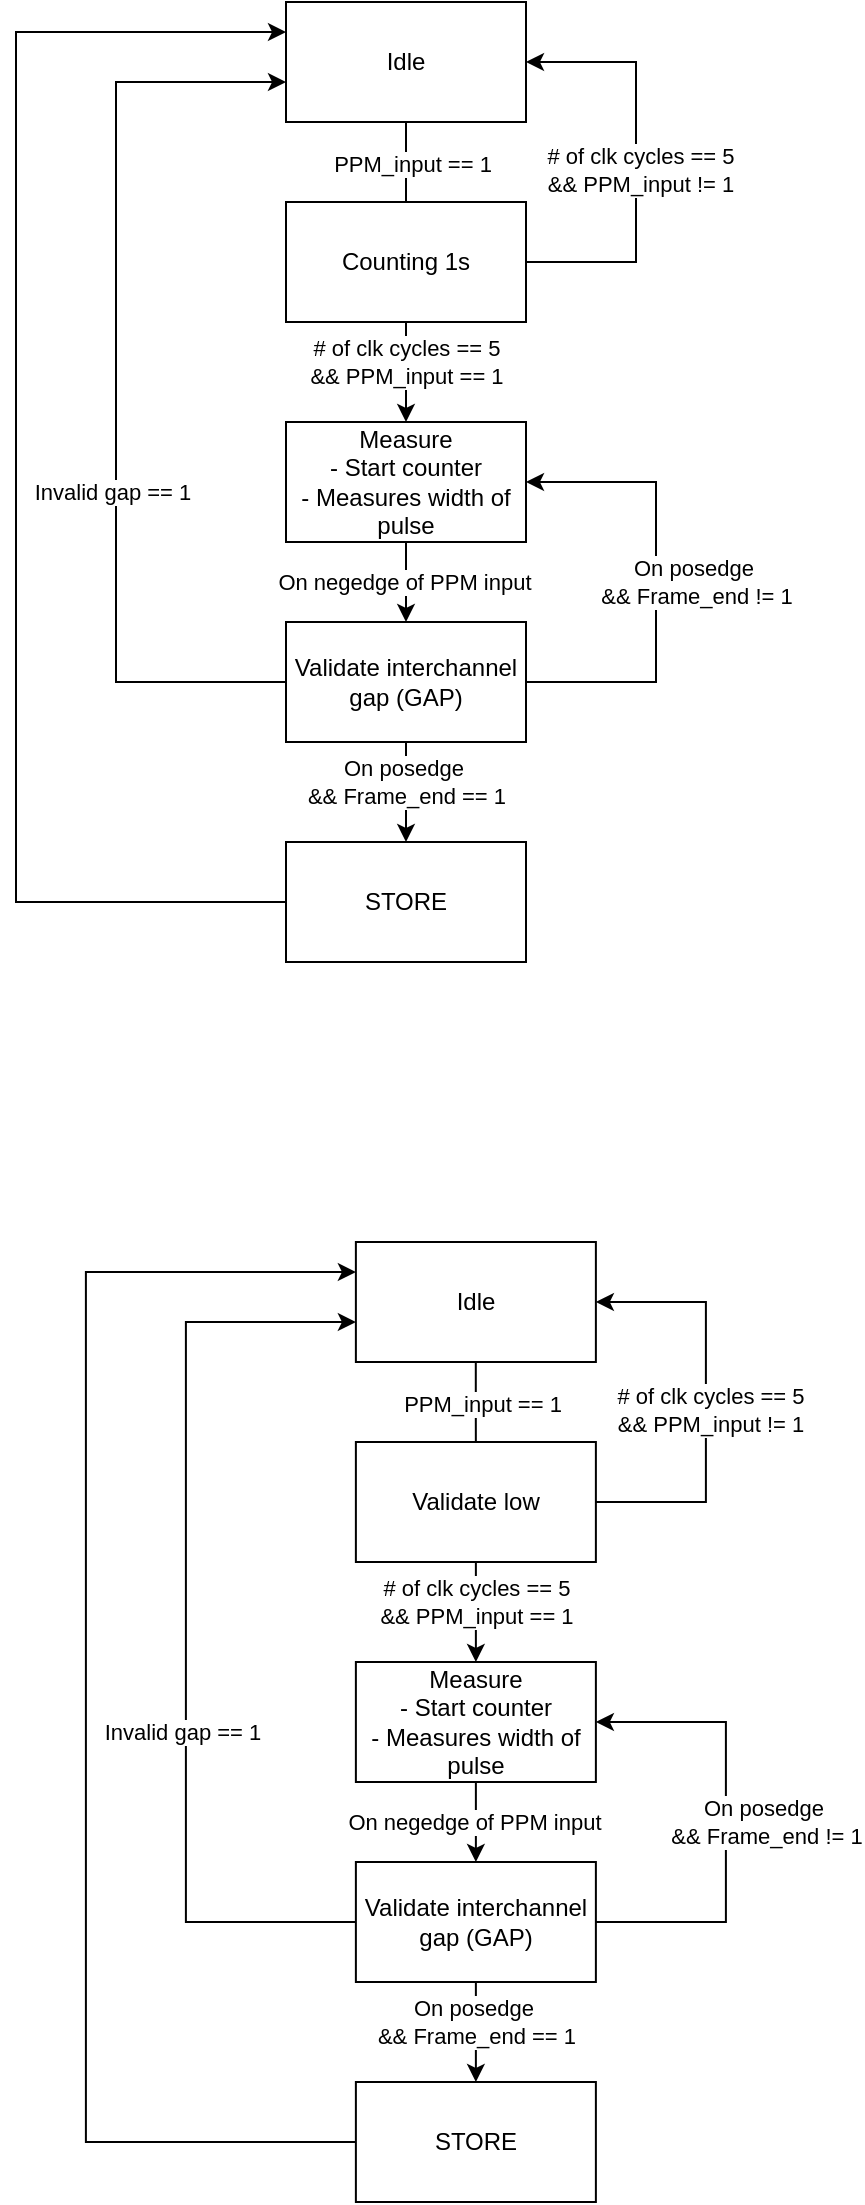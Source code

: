 <mxfile version="26.0.13">
  <diagram name="Page-1" id="hbCaFbsLZB5nVaUopwEl">
    <mxGraphModel dx="683" dy="425" grid="1" gridSize="10" guides="1" tooltips="1" connect="1" arrows="1" fold="1" page="1" pageScale="1" pageWidth="850" pageHeight="1100" math="0" shadow="0">
      <root>
        <mxCell id="0" />
        <mxCell id="1" parent="0" />
        <mxCell id="V150V9mAOHtHL611iEyy-3" style="edgeStyle=orthogonalEdgeStyle;rounded=0;orthogonalLoop=1;jettySize=auto;html=1;" parent="1" source="V150V9mAOHtHL611iEyy-1" edge="1">
          <mxGeometry relative="1" as="geometry">
            <mxPoint x="425" y="480" as="targetPoint" />
          </mxGeometry>
        </mxCell>
        <mxCell id="V150V9mAOHtHL611iEyy-4" value="PPM_input == 1" style="edgeLabel;html=1;align=center;verticalAlign=middle;resizable=0;points=[];" parent="V150V9mAOHtHL611iEyy-3" vertex="1" connectable="0">
          <mxGeometry x="-0.16" y="3" relative="1" as="geometry">
            <mxPoint as="offset" />
          </mxGeometry>
        </mxCell>
        <mxCell id="V150V9mAOHtHL611iEyy-1" value="Idle" style="rounded=0;whiteSpace=wrap;html=1;" parent="1" vertex="1">
          <mxGeometry x="365" y="370" width="120" height="60" as="geometry" />
        </mxCell>
        <mxCell id="V150V9mAOHtHL611iEyy-6" style="edgeStyle=orthogonalEdgeStyle;rounded=0;orthogonalLoop=1;jettySize=auto;html=1;entryX=0.5;entryY=0;entryDx=0;entryDy=0;" parent="1" source="V150V9mAOHtHL611iEyy-2" target="V150V9mAOHtHL611iEyy-5" edge="1">
          <mxGeometry relative="1" as="geometry" />
        </mxCell>
        <mxCell id="V150V9mAOHtHL611iEyy-7" value="On negedge of PPM input" style="edgeLabel;html=1;align=center;verticalAlign=middle;resizable=0;points=[];" parent="V150V9mAOHtHL611iEyy-6" vertex="1" connectable="0">
          <mxGeometry x="-0.036" y="-1" relative="1" as="geometry">
            <mxPoint as="offset" />
          </mxGeometry>
        </mxCell>
        <mxCell id="V150V9mAOHtHL611iEyy-2" value="Measure&lt;br&gt;- Start counter&lt;div&gt;- Measures width of pulse&lt;/div&gt;" style="rounded=0;whiteSpace=wrap;html=1;" parent="1" vertex="1">
          <mxGeometry x="365" y="580" width="120" height="60" as="geometry" />
        </mxCell>
        <mxCell id="V150V9mAOHtHL611iEyy-10" style="edgeStyle=orthogonalEdgeStyle;rounded=0;orthogonalLoop=1;jettySize=auto;html=1;entryX=1;entryY=0.5;entryDx=0;entryDy=0;" parent="1" source="V150V9mAOHtHL611iEyy-5" target="V150V9mAOHtHL611iEyy-2" edge="1">
          <mxGeometry relative="1" as="geometry">
            <Array as="points">
              <mxPoint x="550" y="710" />
              <mxPoint x="550" y="610" />
            </Array>
          </mxGeometry>
        </mxCell>
        <mxCell id="V150V9mAOHtHL611iEyy-11" value="On posedge&amp;nbsp;&lt;div&gt;&amp;amp;&amp;amp; Frame_end != 1&lt;/div&gt;" style="edgeLabel;html=1;align=center;verticalAlign=middle;resizable=0;points=[];" parent="V150V9mAOHtHL611iEyy-10" vertex="1" connectable="0">
          <mxGeometry x="0.159" relative="1" as="geometry">
            <mxPoint x="20" y="18" as="offset" />
          </mxGeometry>
        </mxCell>
        <mxCell id="V150V9mAOHtHL611iEyy-16" style="edgeStyle=orthogonalEdgeStyle;rounded=0;orthogonalLoop=1;jettySize=auto;html=1;" parent="1" source="V150V9mAOHtHL611iEyy-5" target="V150V9mAOHtHL611iEyy-15" edge="1">
          <mxGeometry relative="1" as="geometry" />
        </mxCell>
        <mxCell id="V150V9mAOHtHL611iEyy-17" value="On posedge&amp;nbsp;&lt;br&gt;&amp;amp;&amp;amp; Frame_end == 1" style="edgeLabel;html=1;align=center;verticalAlign=middle;resizable=0;points=[];" parent="V150V9mAOHtHL611iEyy-16" vertex="1" connectable="0">
          <mxGeometry x="-0.371" y="-3" relative="1" as="geometry">
            <mxPoint x="3" y="4" as="offset" />
          </mxGeometry>
        </mxCell>
        <mxCell id="V150V9mAOHtHL611iEyy-18" style="edgeStyle=orthogonalEdgeStyle;rounded=0;orthogonalLoop=1;jettySize=auto;html=1;" parent="1" source="V150V9mAOHtHL611iEyy-5" edge="1">
          <mxGeometry relative="1" as="geometry">
            <mxPoint x="365" y="410" as="targetPoint" />
            <Array as="points">
              <mxPoint x="280" y="710" />
              <mxPoint x="280" y="410" />
            </Array>
          </mxGeometry>
        </mxCell>
        <mxCell id="V150V9mAOHtHL611iEyy-19" value="Invalid gap == 1" style="edgeLabel;html=1;align=center;verticalAlign=middle;resizable=0;points=[];" parent="V150V9mAOHtHL611iEyy-18" vertex="1" connectable="0">
          <mxGeometry x="0.133" y="2" relative="1" as="geometry">
            <mxPoint y="86" as="offset" />
          </mxGeometry>
        </mxCell>
        <mxCell id="V150V9mAOHtHL611iEyy-5" value="Validate interchannel gap (GAP)" style="rounded=0;whiteSpace=wrap;html=1;" parent="1" vertex="1">
          <mxGeometry x="365" y="680" width="120" height="60" as="geometry" />
        </mxCell>
        <mxCell id="V150V9mAOHtHL611iEyy-20" style="edgeStyle=orthogonalEdgeStyle;rounded=0;orthogonalLoop=1;jettySize=auto;html=1;entryX=0;entryY=0.25;entryDx=0;entryDy=0;" parent="1" source="V150V9mAOHtHL611iEyy-15" target="V150V9mAOHtHL611iEyy-1" edge="1">
          <mxGeometry relative="1" as="geometry">
            <mxPoint x="260" y="820" as="targetPoint" />
            <Array as="points">
              <mxPoint x="230" y="820" />
              <mxPoint x="230" y="385" />
            </Array>
          </mxGeometry>
        </mxCell>
        <mxCell id="V150V9mAOHtHL611iEyy-15" value="STORE" style="rounded=0;whiteSpace=wrap;html=1;" parent="1" vertex="1">
          <mxGeometry x="365" y="790" width="120" height="60" as="geometry" />
        </mxCell>
        <mxCell id="I_L8l_8aJPMO7CtZ8ZGV-2" style="edgeStyle=orthogonalEdgeStyle;rounded=0;orthogonalLoop=1;jettySize=auto;html=1;entryX=0.5;entryY=0;entryDx=0;entryDy=0;" edge="1" parent="1" source="I_L8l_8aJPMO7CtZ8ZGV-1" target="V150V9mAOHtHL611iEyy-2">
          <mxGeometry relative="1" as="geometry" />
        </mxCell>
        <mxCell id="I_L8l_8aJPMO7CtZ8ZGV-3" value="# of clk cycles == 5&lt;div&gt;&amp;amp;&amp;amp; PPM_input == 1&lt;/div&gt;" style="edgeLabel;html=1;align=center;verticalAlign=middle;resizable=0;points=[];" vertex="1" connectable="0" parent="I_L8l_8aJPMO7CtZ8ZGV-2">
          <mxGeometry x="-0.271" y="3" relative="1" as="geometry">
            <mxPoint x="-3" y="2" as="offset" />
          </mxGeometry>
        </mxCell>
        <mxCell id="I_L8l_8aJPMO7CtZ8ZGV-4" style="edgeStyle=orthogonalEdgeStyle;rounded=0;orthogonalLoop=1;jettySize=auto;html=1;entryX=1;entryY=0.5;entryDx=0;entryDy=0;" edge="1" parent="1" source="I_L8l_8aJPMO7CtZ8ZGV-1" target="V150V9mAOHtHL611iEyy-1">
          <mxGeometry relative="1" as="geometry">
            <Array as="points">
              <mxPoint x="540" y="500" />
              <mxPoint x="540" y="400" />
            </Array>
          </mxGeometry>
        </mxCell>
        <mxCell id="I_L8l_8aJPMO7CtZ8ZGV-5" value="# of clk cycles == 5&lt;div&gt;&amp;amp;&amp;amp; PPM_input != 1&lt;br&gt;&lt;/div&gt;" style="edgeLabel;html=1;align=center;verticalAlign=middle;resizable=0;points=[];" vertex="1" connectable="0" parent="I_L8l_8aJPMO7CtZ8ZGV-4">
          <mxGeometry x="-0.033" y="-2" relative="1" as="geometry">
            <mxPoint as="offset" />
          </mxGeometry>
        </mxCell>
        <mxCell id="I_L8l_8aJPMO7CtZ8ZGV-1" value="Counting 1s" style="rounded=0;whiteSpace=wrap;html=1;" vertex="1" parent="1">
          <mxGeometry x="365" y="470" width="120" height="60" as="geometry" />
        </mxCell>
        <mxCell id="I_L8l_8aJPMO7CtZ8ZGV-7" style="edgeStyle=orthogonalEdgeStyle;rounded=0;orthogonalLoop=1;jettySize=auto;html=1;" edge="1" parent="1" source="I_L8l_8aJPMO7CtZ8ZGV-9">
          <mxGeometry relative="1" as="geometry">
            <mxPoint x="459.94" y="1100" as="targetPoint" />
          </mxGeometry>
        </mxCell>
        <mxCell id="I_L8l_8aJPMO7CtZ8ZGV-8" value="PPM_input == 1" style="edgeLabel;html=1;align=center;verticalAlign=middle;resizable=0;points=[];" vertex="1" connectable="0" parent="I_L8l_8aJPMO7CtZ8ZGV-7">
          <mxGeometry x="-0.16" y="3" relative="1" as="geometry">
            <mxPoint as="offset" />
          </mxGeometry>
        </mxCell>
        <mxCell id="I_L8l_8aJPMO7CtZ8ZGV-9" value="Idle" style="rounded=0;whiteSpace=wrap;html=1;" vertex="1" parent="1">
          <mxGeometry x="399.94" y="990" width="120" height="60" as="geometry" />
        </mxCell>
        <mxCell id="I_L8l_8aJPMO7CtZ8ZGV-10" style="edgeStyle=orthogonalEdgeStyle;rounded=0;orthogonalLoop=1;jettySize=auto;html=1;entryX=0.5;entryY=0;entryDx=0;entryDy=0;" edge="1" parent="1" source="I_L8l_8aJPMO7CtZ8ZGV-12" target="I_L8l_8aJPMO7CtZ8ZGV-19">
          <mxGeometry relative="1" as="geometry" />
        </mxCell>
        <mxCell id="I_L8l_8aJPMO7CtZ8ZGV-11" value="On negedge of PPM input" style="edgeLabel;html=1;align=center;verticalAlign=middle;resizable=0;points=[];" vertex="1" connectable="0" parent="I_L8l_8aJPMO7CtZ8ZGV-10">
          <mxGeometry x="-0.036" y="-1" relative="1" as="geometry">
            <mxPoint as="offset" />
          </mxGeometry>
        </mxCell>
        <mxCell id="I_L8l_8aJPMO7CtZ8ZGV-12" value="Measure&lt;br&gt;- Start counter&lt;div&gt;- Measures width of pulse&lt;/div&gt;" style="rounded=0;whiteSpace=wrap;html=1;" vertex="1" parent="1">
          <mxGeometry x="399.94" y="1200" width="120" height="60" as="geometry" />
        </mxCell>
        <mxCell id="I_L8l_8aJPMO7CtZ8ZGV-13" style="edgeStyle=orthogonalEdgeStyle;rounded=0;orthogonalLoop=1;jettySize=auto;html=1;entryX=1;entryY=0.5;entryDx=0;entryDy=0;" edge="1" parent="1" source="I_L8l_8aJPMO7CtZ8ZGV-19" target="I_L8l_8aJPMO7CtZ8ZGV-12">
          <mxGeometry relative="1" as="geometry">
            <Array as="points">
              <mxPoint x="584.94" y="1330" />
              <mxPoint x="584.94" y="1230" />
            </Array>
          </mxGeometry>
        </mxCell>
        <mxCell id="I_L8l_8aJPMO7CtZ8ZGV-14" value="On posedge&amp;nbsp;&lt;div&gt;&amp;amp;&amp;amp; Frame_end != 1&lt;/div&gt;" style="edgeLabel;html=1;align=center;verticalAlign=middle;resizable=0;points=[];" vertex="1" connectable="0" parent="I_L8l_8aJPMO7CtZ8ZGV-13">
          <mxGeometry x="0.159" relative="1" as="geometry">
            <mxPoint x="20" y="18" as="offset" />
          </mxGeometry>
        </mxCell>
        <mxCell id="I_L8l_8aJPMO7CtZ8ZGV-15" style="edgeStyle=orthogonalEdgeStyle;rounded=0;orthogonalLoop=1;jettySize=auto;html=1;" edge="1" parent="1" source="I_L8l_8aJPMO7CtZ8ZGV-19" target="I_L8l_8aJPMO7CtZ8ZGV-21">
          <mxGeometry relative="1" as="geometry" />
        </mxCell>
        <mxCell id="I_L8l_8aJPMO7CtZ8ZGV-16" value="On posedge&amp;nbsp;&lt;br&gt;&amp;amp;&amp;amp; Frame_end == 1" style="edgeLabel;html=1;align=center;verticalAlign=middle;resizable=0;points=[];" vertex="1" connectable="0" parent="I_L8l_8aJPMO7CtZ8ZGV-15">
          <mxGeometry x="-0.371" y="-3" relative="1" as="geometry">
            <mxPoint x="3" y="4" as="offset" />
          </mxGeometry>
        </mxCell>
        <mxCell id="I_L8l_8aJPMO7CtZ8ZGV-17" style="edgeStyle=orthogonalEdgeStyle;rounded=0;orthogonalLoop=1;jettySize=auto;html=1;" edge="1" parent="1" source="I_L8l_8aJPMO7CtZ8ZGV-19">
          <mxGeometry relative="1" as="geometry">
            <mxPoint x="399.94" y="1030" as="targetPoint" />
            <Array as="points">
              <mxPoint x="314.94" y="1330" />
              <mxPoint x="314.94" y="1030" />
            </Array>
          </mxGeometry>
        </mxCell>
        <mxCell id="I_L8l_8aJPMO7CtZ8ZGV-18" value="Invalid gap == 1" style="edgeLabel;html=1;align=center;verticalAlign=middle;resizable=0;points=[];" vertex="1" connectable="0" parent="I_L8l_8aJPMO7CtZ8ZGV-17">
          <mxGeometry x="0.133" y="2" relative="1" as="geometry">
            <mxPoint y="86" as="offset" />
          </mxGeometry>
        </mxCell>
        <mxCell id="I_L8l_8aJPMO7CtZ8ZGV-19" value="Validate interchannel gap (GAP)" style="rounded=0;whiteSpace=wrap;html=1;" vertex="1" parent="1">
          <mxGeometry x="399.94" y="1300" width="120" height="60" as="geometry" />
        </mxCell>
        <mxCell id="I_L8l_8aJPMO7CtZ8ZGV-20" style="edgeStyle=orthogonalEdgeStyle;rounded=0;orthogonalLoop=1;jettySize=auto;html=1;entryX=0;entryY=0.25;entryDx=0;entryDy=0;" edge="1" parent="1" source="I_L8l_8aJPMO7CtZ8ZGV-21" target="I_L8l_8aJPMO7CtZ8ZGV-9">
          <mxGeometry relative="1" as="geometry">
            <mxPoint x="294.94" y="1440" as="targetPoint" />
            <Array as="points">
              <mxPoint x="264.94" y="1440" />
              <mxPoint x="264.94" y="1005" />
            </Array>
          </mxGeometry>
        </mxCell>
        <mxCell id="I_L8l_8aJPMO7CtZ8ZGV-21" value="STORE" style="rounded=0;whiteSpace=wrap;html=1;" vertex="1" parent="1">
          <mxGeometry x="399.94" y="1410" width="120" height="60" as="geometry" />
        </mxCell>
        <mxCell id="I_L8l_8aJPMO7CtZ8ZGV-22" style="edgeStyle=orthogonalEdgeStyle;rounded=0;orthogonalLoop=1;jettySize=auto;html=1;entryX=0.5;entryY=0;entryDx=0;entryDy=0;" edge="1" parent="1" source="I_L8l_8aJPMO7CtZ8ZGV-26" target="I_L8l_8aJPMO7CtZ8ZGV-12">
          <mxGeometry relative="1" as="geometry" />
        </mxCell>
        <mxCell id="I_L8l_8aJPMO7CtZ8ZGV-23" value="# of clk cycles == 5&lt;div&gt;&amp;amp;&amp;amp; PPM_input == 1&lt;/div&gt;" style="edgeLabel;html=1;align=center;verticalAlign=middle;resizable=0;points=[];" vertex="1" connectable="0" parent="I_L8l_8aJPMO7CtZ8ZGV-22">
          <mxGeometry x="-0.271" y="3" relative="1" as="geometry">
            <mxPoint x="-3" y="2" as="offset" />
          </mxGeometry>
        </mxCell>
        <mxCell id="I_L8l_8aJPMO7CtZ8ZGV-24" style="edgeStyle=orthogonalEdgeStyle;rounded=0;orthogonalLoop=1;jettySize=auto;html=1;entryX=1;entryY=0.5;entryDx=0;entryDy=0;" edge="1" parent="1" source="I_L8l_8aJPMO7CtZ8ZGV-26" target="I_L8l_8aJPMO7CtZ8ZGV-9">
          <mxGeometry relative="1" as="geometry">
            <Array as="points">
              <mxPoint x="574.94" y="1120" />
              <mxPoint x="574.94" y="1020" />
            </Array>
          </mxGeometry>
        </mxCell>
        <mxCell id="I_L8l_8aJPMO7CtZ8ZGV-25" value="# of clk cycles == 5&lt;div&gt;&amp;amp;&amp;amp; PPM_input != 1&lt;br&gt;&lt;/div&gt;" style="edgeLabel;html=1;align=center;verticalAlign=middle;resizable=0;points=[];" vertex="1" connectable="0" parent="I_L8l_8aJPMO7CtZ8ZGV-24">
          <mxGeometry x="-0.033" y="-2" relative="1" as="geometry">
            <mxPoint as="offset" />
          </mxGeometry>
        </mxCell>
        <mxCell id="I_L8l_8aJPMO7CtZ8ZGV-26" value="Validate low" style="rounded=0;whiteSpace=wrap;html=1;" vertex="1" parent="1">
          <mxGeometry x="399.94" y="1090" width="120" height="60" as="geometry" />
        </mxCell>
      </root>
    </mxGraphModel>
  </diagram>
</mxfile>
